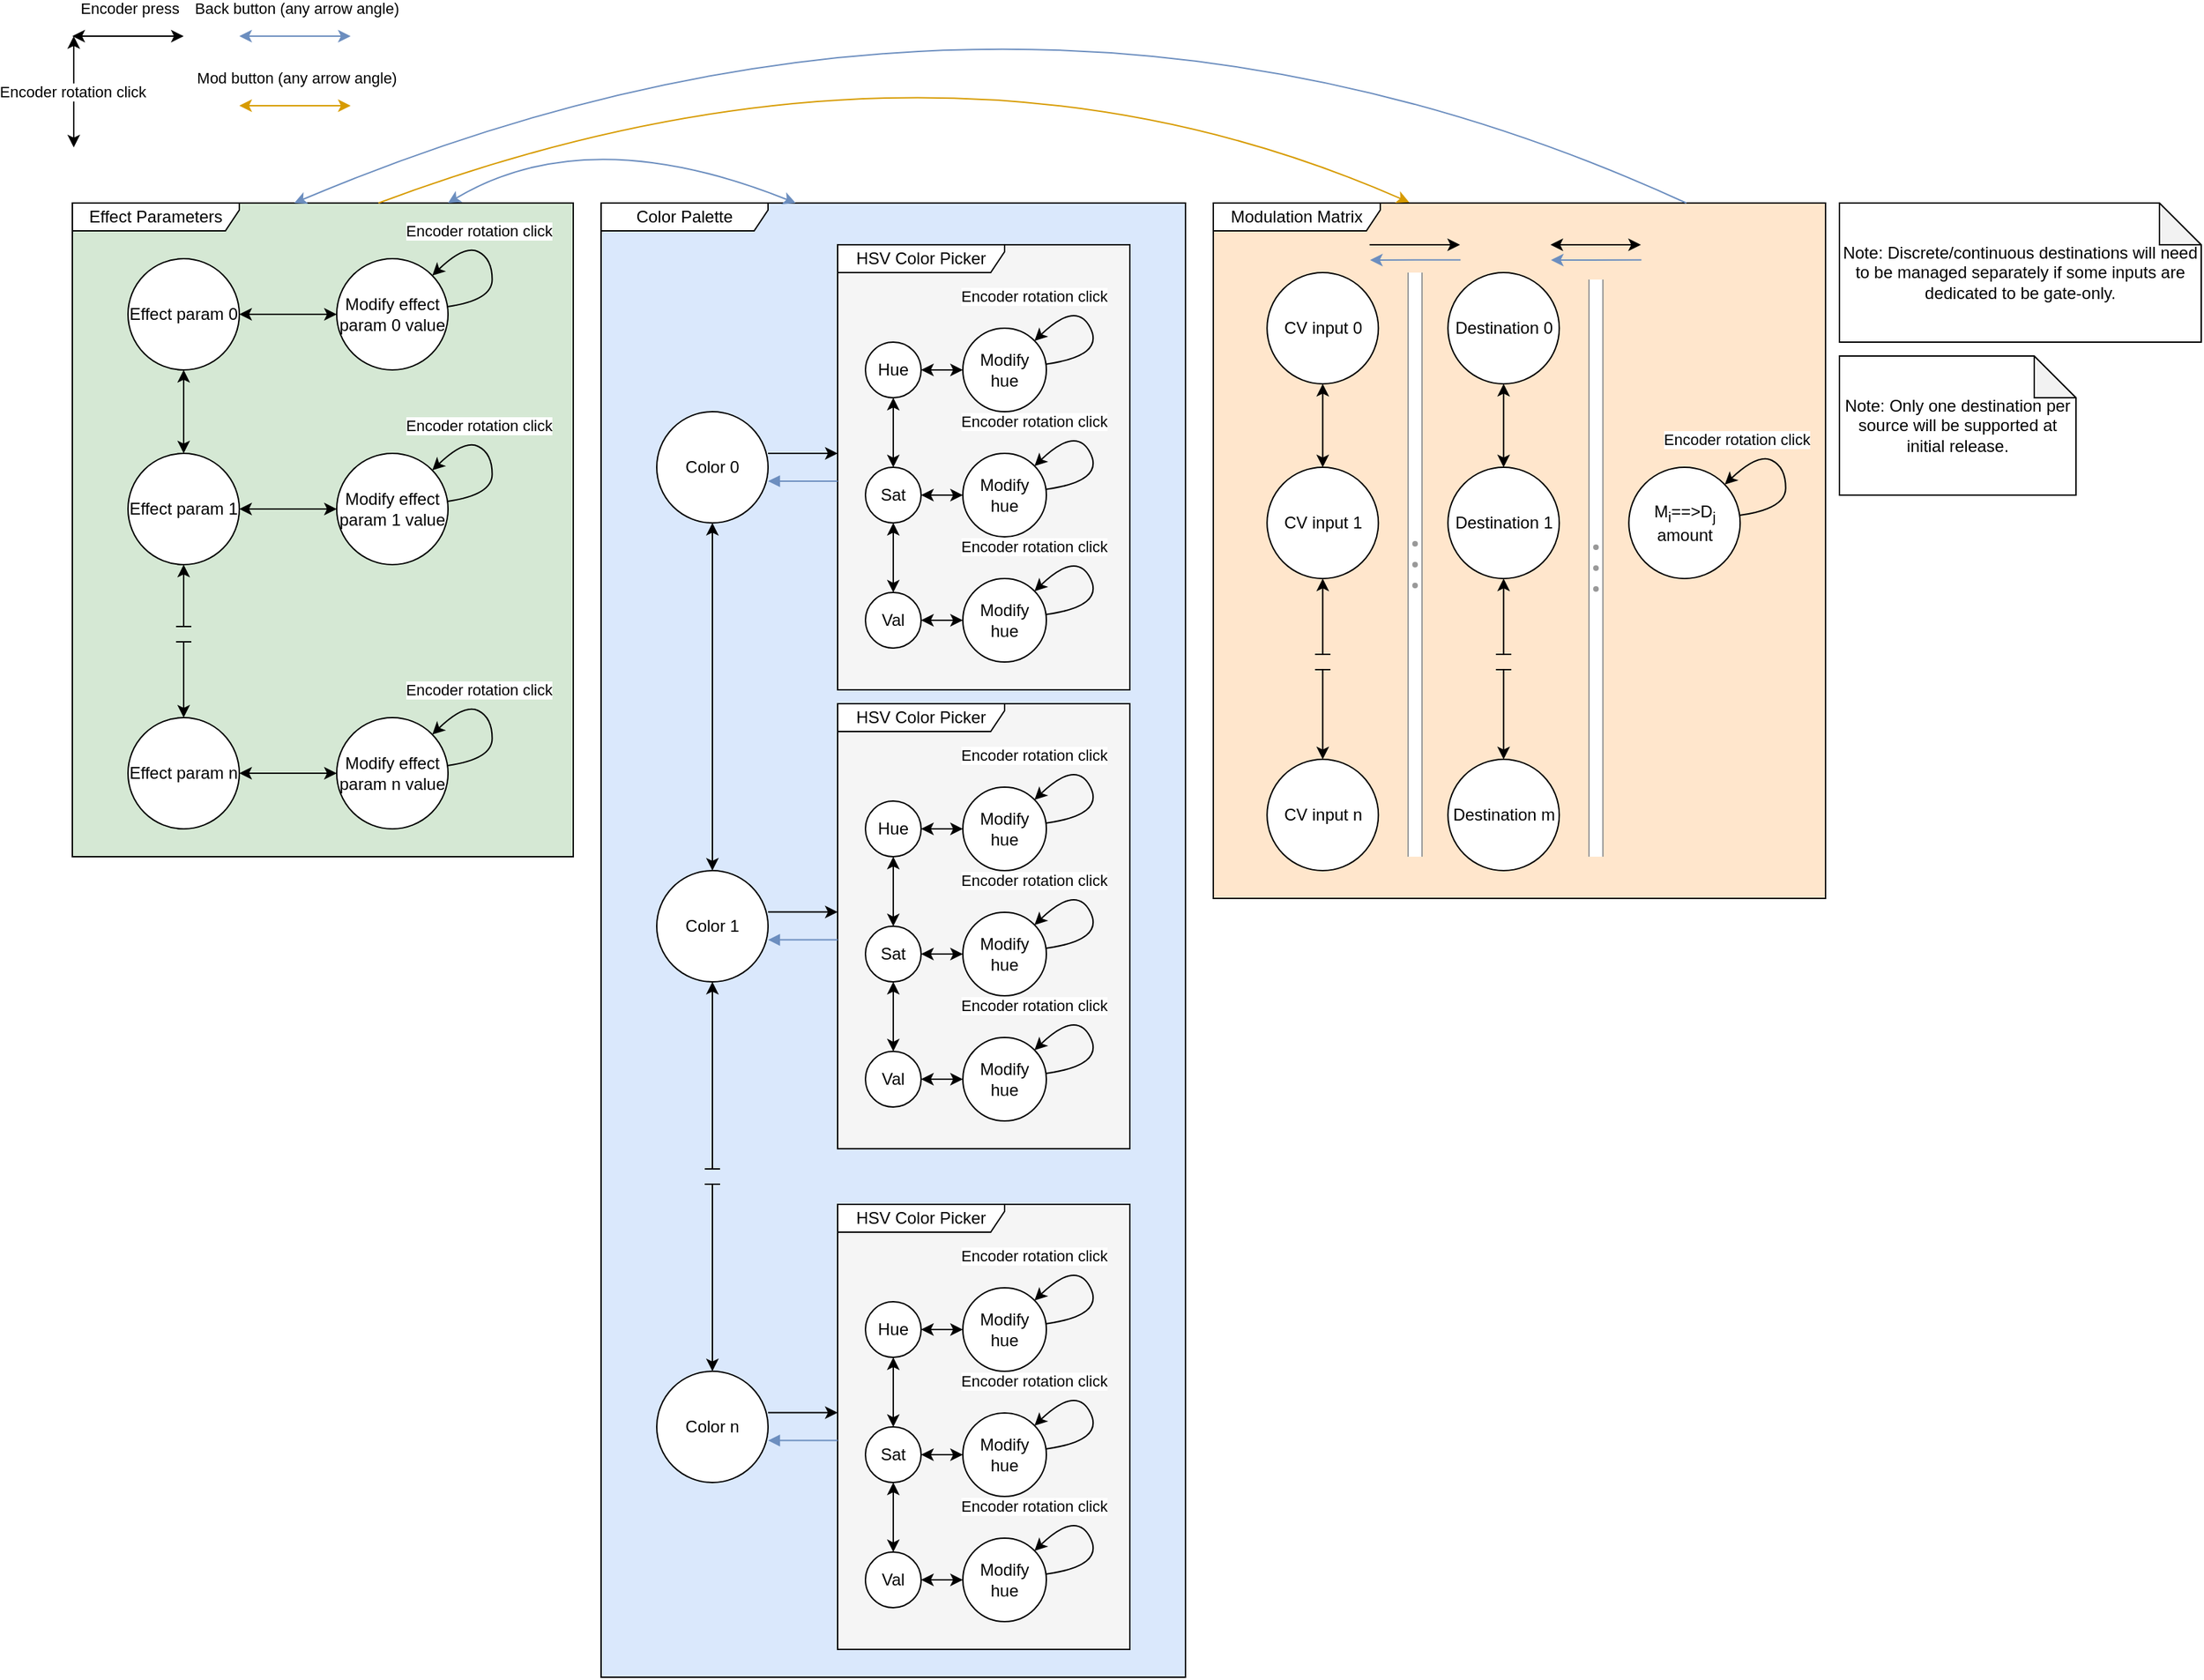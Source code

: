 <mxfile>
    <diagram id="AMTHhipA4SZP9gR7CmpA" name="Page-1">
        <mxGraphModel dx="1530" dy="990" grid="1" gridSize="10" guides="1" tooltips="1" connect="1" arrows="1" fold="1" page="1" pageScale="1" pageWidth="850" pageHeight="1100" math="0" shadow="0">
            <root>
                <mxCell id="0"/>
                <mxCell id="1" parent="0"/>
                <mxCell id="46" value="" style="group" parent="1" vertex="1" connectable="0">
                    <mxGeometry x="80" y="160" width="360" height="470" as="geometry"/>
                </mxCell>
                <mxCell id="38" value="" style="rounded=0;whiteSpace=wrap;html=1;fillColor=#d5e8d4;strokeColor=#82b366;" parent="46" vertex="1">
                    <mxGeometry width="360" height="470" as="geometry"/>
                </mxCell>
                <mxCell id="37" value="Effect Parameters" style="shape=umlFrame;whiteSpace=wrap;html=1;pointerEvents=0;width=120;height=20;" parent="46" vertex="1">
                    <mxGeometry width="360" height="470" as="geometry"/>
                </mxCell>
                <mxCell id="10" value="" style="endArrow=none;html=1;strokeColor=none;" parent="1" edge="1">
                    <mxGeometry width="50" height="50" relative="1" as="geometry">
                        <mxPoint x="120" y="470" as="sourcePoint"/>
                        <mxPoint x="200" y="470" as="targetPoint"/>
                    </mxGeometry>
                </mxCell>
                <mxCell id="8" value="" style="edgeStyle=none;html=1;startArrow=classic;startFill=1;" parent="1" source="4" target="5" edge="1">
                    <mxGeometry relative="1" as="geometry"/>
                </mxCell>
                <mxCell id="25" value="" style="edgeStyle=none;jumpStyle=line;jumpSize=11;html=1;startArrow=classic;startFill=1;" parent="1" source="4" target="17" edge="1">
                    <mxGeometry relative="1" as="geometry"/>
                </mxCell>
                <mxCell id="4" value="Effect param 0" style="ellipse;whiteSpace=wrap;html=1;aspect=fixed;" parent="1" vertex="1">
                    <mxGeometry x="120" y="200" width="80" height="80" as="geometry"/>
                </mxCell>
                <mxCell id="24" value="" style="edgeStyle=none;jumpStyle=line;jumpSize=11;html=1;startArrow=classic;startFill=1;" parent="1" source="5" target="18" edge="1">
                    <mxGeometry relative="1" as="geometry"/>
                </mxCell>
                <mxCell id="5" value="Effect param 1" style="ellipse;whiteSpace=wrap;html=1;aspect=fixed;" parent="1" vertex="1">
                    <mxGeometry x="120" y="340" width="80" height="80" as="geometry"/>
                </mxCell>
                <mxCell id="23" value="" style="edgeStyle=none;jumpStyle=line;jumpSize=11;html=1;startArrow=classic;startFill=1;" parent="1" source="6" target="19" edge="1">
                    <mxGeometry relative="1" as="geometry"/>
                </mxCell>
                <mxCell id="6" value="Effect param n" style="ellipse;whiteSpace=wrap;html=1;aspect=fixed;" parent="1" vertex="1">
                    <mxGeometry x="120" y="530" width="80" height="80" as="geometry"/>
                </mxCell>
                <mxCell id="9" style="edgeStyle=none;html=1;jumpStyle=line;jumpSize=11;startArrow=classic;startFill=1;" parent="1" source="5" target="6" edge="1">
                    <mxGeometry relative="1" as="geometry"/>
                </mxCell>
                <mxCell id="11" value="" style="endArrow=classic;html=1;jumpStyle=line;jumpSize=11;startArrow=classic;startFill=1;" parent="1" edge="1">
                    <mxGeometry width="50" height="50" relative="1" as="geometry">
                        <mxPoint x="81" y="40" as="sourcePoint"/>
                        <mxPoint x="81" y="120" as="targetPoint"/>
                    </mxGeometry>
                </mxCell>
                <mxCell id="12" value="Encoder rotation click" style="edgeLabel;html=1;align=center;verticalAlign=middle;resizable=0;points=[];" parent="11" vertex="1" connectable="0">
                    <mxGeometry x="0.325" y="-1" relative="1" as="geometry">
                        <mxPoint y="-13" as="offset"/>
                    </mxGeometry>
                </mxCell>
                <mxCell id="13" value="" style="endArrow=classic;startArrow=classic;html=1;jumpStyle=line;jumpSize=11;" parent="1" edge="1">
                    <mxGeometry width="50" height="50" relative="1" as="geometry">
                        <mxPoint x="80" y="40" as="sourcePoint"/>
                        <mxPoint x="160" y="40" as="targetPoint"/>
                    </mxGeometry>
                </mxCell>
                <mxCell id="14" value="Encoder press" style="edgeLabel;html=1;align=center;verticalAlign=middle;resizable=0;points=[];" parent="13" vertex="1" connectable="0">
                    <mxGeometry x="-0.343" y="2" relative="1" as="geometry">
                        <mxPoint x="14" y="-18" as="offset"/>
                    </mxGeometry>
                </mxCell>
                <mxCell id="17" value="Modify effect param 0 value" style="ellipse;whiteSpace=wrap;html=1;aspect=fixed;" parent="1" vertex="1">
                    <mxGeometry x="270" y="200" width="80" height="80" as="geometry"/>
                </mxCell>
                <mxCell id="18" value="Modify effect param 1 value" style="ellipse;whiteSpace=wrap;html=1;aspect=fixed;" parent="1" vertex="1">
                    <mxGeometry x="270" y="340" width="80" height="80" as="geometry"/>
                </mxCell>
                <mxCell id="19" value="Modify effect param n value" style="ellipse;whiteSpace=wrap;html=1;aspect=fixed;" parent="1" vertex="1">
                    <mxGeometry x="270" y="530" width="80" height="80" as="geometry"/>
                </mxCell>
                <mxCell id="31" value="" style="curved=1;endArrow=classic;html=1;jumpStyle=line;jumpSize=11;" parent="1" source="17" target="17" edge="1">
                    <mxGeometry width="50" height="50" relative="1" as="geometry">
                        <mxPoint x="351.72" y="240" as="sourcePoint"/>
                        <mxPoint x="340.004" y="211.716" as="targetPoint"/>
                        <Array as="points">
                            <mxPoint x="381.72" y="230"/>
                            <mxPoint x="381.72" y="200"/>
                            <mxPoint x="361.72" y="190"/>
                        </Array>
                    </mxGeometry>
                </mxCell>
                <mxCell id="32" value="Encoder rotation click" style="edgeLabel;html=1;align=center;verticalAlign=middle;resizable=0;points=[];" parent="31" vertex="1" connectable="0">
                    <mxGeometry x="-0.354" y="2" relative="1" as="geometry">
                        <mxPoint x="-8" y="-45" as="offset"/>
                    </mxGeometry>
                </mxCell>
                <mxCell id="33" value="" style="curved=1;endArrow=classic;html=1;jumpStyle=line;jumpSize=11;" parent="1" source="18" target="18" edge="1">
                    <mxGeometry width="50" height="50" relative="1" as="geometry">
                        <mxPoint x="351.72" y="380" as="sourcePoint"/>
                        <mxPoint x="340.004" y="351.716" as="targetPoint"/>
                        <Array as="points">
                            <mxPoint x="381.72" y="370"/>
                            <mxPoint x="381.72" y="340"/>
                            <mxPoint x="361.72" y="330"/>
                        </Array>
                    </mxGeometry>
                </mxCell>
                <mxCell id="34" value="Encoder rotation click" style="edgeLabel;html=1;align=center;verticalAlign=middle;resizable=0;points=[];" parent="33" vertex="1" connectable="0">
                    <mxGeometry x="-0.354" y="2" relative="1" as="geometry">
                        <mxPoint x="-8" y="-45" as="offset"/>
                    </mxGeometry>
                </mxCell>
                <mxCell id="35" value="" style="curved=1;endArrow=classic;html=1;jumpStyle=line;jumpSize=11;" parent="1" source="19" target="19" edge="1">
                    <mxGeometry width="50" height="50" relative="1" as="geometry">
                        <mxPoint x="351.72" y="570" as="sourcePoint"/>
                        <mxPoint x="340.004" y="541.716" as="targetPoint"/>
                        <Array as="points">
                            <mxPoint x="381.72" y="560"/>
                            <mxPoint x="381.72" y="530"/>
                            <mxPoint x="361.72" y="520"/>
                        </Array>
                    </mxGeometry>
                </mxCell>
                <mxCell id="36" value="Encoder rotation click" style="edgeLabel;html=1;align=center;verticalAlign=middle;resizable=0;points=[];" parent="35" vertex="1" connectable="0">
                    <mxGeometry x="-0.354" y="2" relative="1" as="geometry">
                        <mxPoint x="-8" y="-45" as="offset"/>
                    </mxGeometry>
                </mxCell>
                <mxCell id="50" value="" style="group" parent="1" vertex="1" connectable="0">
                    <mxGeometry x="460" y="160" width="500" height="1060" as="geometry"/>
                </mxCell>
                <mxCell id="51" value="" style="rounded=0;whiteSpace=wrap;html=1;fillColor=#dae8fc;strokeColor=#6c8ebf;" parent="50" vertex="1">
                    <mxGeometry width="420" height="1060" as="geometry"/>
                </mxCell>
                <mxCell id="52" value="Color Palette" style="shape=umlFrame;whiteSpace=wrap;html=1;pointerEvents=0;width=120;height=20;" parent="50" vertex="1">
                    <mxGeometry width="420" height="1060" as="geometry"/>
                </mxCell>
                <mxCell id="60" value="Color n" style="ellipse;whiteSpace=wrap;html=1;aspect=fixed;" parent="50" vertex="1">
                    <mxGeometry x="40" y="840" width="80" height="80" as="geometry"/>
                </mxCell>
                <mxCell id="53" value="" style="endArrow=none;html=1;strokeColor=none;" parent="50" edge="1">
                    <mxGeometry width="50" height="50" relative="1" as="geometry">
                        <mxPoint x="40" y="700" as="sourcePoint"/>
                        <mxPoint x="120" y="700" as="targetPoint"/>
                    </mxGeometry>
                </mxCell>
                <mxCell id="61" style="edgeStyle=none;html=1;jumpStyle=line;jumpSize=11;startArrow=classic;startFill=1;" parent="50" source="58" target="60" edge="1">
                    <mxGeometry relative="1" as="geometry"/>
                </mxCell>
                <mxCell id="58" value="Color 1" style="ellipse;whiteSpace=wrap;html=1;aspect=fixed;" parent="50" vertex="1">
                    <mxGeometry x="40" y="480" width="80" height="80" as="geometry"/>
                </mxCell>
                <mxCell id="54" value="" style="edgeStyle=none;html=1;startArrow=classic;startFill=1;" parent="50" source="56" target="58" edge="1">
                    <mxGeometry relative="1" as="geometry"/>
                </mxCell>
                <mxCell id="56" value="Color 0" style="ellipse;whiteSpace=wrap;html=1;aspect=fixed;" parent="50" vertex="1">
                    <mxGeometry x="40" y="150" width="80" height="80" as="geometry"/>
                </mxCell>
                <mxCell id="117" value="" style="group" parent="50" vertex="1" connectable="0">
                    <mxGeometry x="170" y="70" width="210" height="300" as="geometry"/>
                </mxCell>
                <mxCell id="104" value="" style="rounded=0;whiteSpace=wrap;html=1;fillColor=#f5f5f5;strokeColor=#666666;fontColor=#333333;container=0;" parent="117" vertex="1">
                    <mxGeometry y="-40" width="210" height="320" as="geometry"/>
                </mxCell>
                <mxCell id="105" value="HSV Color Picker" style="shape=umlFrame;whiteSpace=wrap;html=1;pointerEvents=0;width=120;height=20;container=0;" parent="117" vertex="1">
                    <mxGeometry y="-40" width="210" height="320" as="geometry"/>
                </mxCell>
                <mxCell id="115" value="" style="edgeStyle=none;html=1;startArrow=classic;startFill=1;" parent="117" edge="1">
                    <mxGeometry relative="1" as="geometry">
                        <mxPoint x="46.667" y="96.0" as="targetPoint"/>
                    </mxGeometry>
                </mxCell>
                <mxCell id="121" value="Modify hue" style="ellipse;whiteSpace=wrap;html=1;aspect=fixed;" parent="117" vertex="1">
                    <mxGeometry x="90" y="20" width="60" height="60" as="geometry"/>
                </mxCell>
                <mxCell id="122" value="" style="curved=1;endArrow=classic;html=1;jumpStyle=line;jumpSize=11;" parent="117" source="121" target="121" edge="1">
                    <mxGeometry width="50" height="50" relative="1" as="geometry">
                        <mxPoint x="161.72" y="50" as="sourcePoint"/>
                        <mxPoint x="150.004" y="21.716" as="targetPoint"/>
                        <Array as="points">
                            <mxPoint x="191.72" y="40"/>
                            <mxPoint x="171.72"/>
                        </Array>
                    </mxGeometry>
                </mxCell>
                <mxCell id="123" value="Encoder rotation click" style="edgeLabel;html=1;align=center;verticalAlign=middle;resizable=0;points=[];" parent="122" vertex="1" connectable="0">
                    <mxGeometry x="-0.354" y="2" relative="1" as="geometry">
                        <mxPoint x="-50" y="-41" as="offset"/>
                    </mxGeometry>
                </mxCell>
                <mxCell id="125" value="Modify hue" style="ellipse;whiteSpace=wrap;html=1;aspect=fixed;" parent="117" vertex="1">
                    <mxGeometry x="90" y="110" width="60" height="60" as="geometry"/>
                </mxCell>
                <mxCell id="126" value="" style="curved=1;endArrow=classic;html=1;jumpStyle=line;jumpSize=11;" parent="117" source="125" target="125" edge="1">
                    <mxGeometry width="50" height="50" relative="1" as="geometry">
                        <mxPoint x="161.72" y="140" as="sourcePoint"/>
                        <mxPoint x="150.004" y="111.716" as="targetPoint"/>
                        <Array as="points">
                            <mxPoint x="191.72" y="130"/>
                            <mxPoint x="171.72" y="90"/>
                        </Array>
                    </mxGeometry>
                </mxCell>
                <mxCell id="127" value="Encoder rotation click" style="edgeLabel;html=1;align=center;verticalAlign=middle;resizable=0;points=[];" parent="126" vertex="1" connectable="0">
                    <mxGeometry x="-0.354" y="2" relative="1" as="geometry">
                        <mxPoint x="-50" y="-41" as="offset"/>
                    </mxGeometry>
                </mxCell>
                <mxCell id="128" value="Modify hue" style="ellipse;whiteSpace=wrap;html=1;aspect=fixed;" parent="117" vertex="1">
                    <mxGeometry x="90" y="200" width="60" height="60" as="geometry"/>
                </mxCell>
                <mxCell id="129" value="" style="curved=1;endArrow=classic;html=1;jumpStyle=line;jumpSize=11;" parent="117" source="128" target="128" edge="1">
                    <mxGeometry width="50" height="50" relative="1" as="geometry">
                        <mxPoint x="161.72" y="230" as="sourcePoint"/>
                        <mxPoint x="150.004" y="201.716" as="targetPoint"/>
                        <Array as="points">
                            <mxPoint x="191.72" y="220"/>
                            <mxPoint x="171.72" y="180"/>
                        </Array>
                    </mxGeometry>
                </mxCell>
                <mxCell id="130" value="Encoder rotation click" style="edgeLabel;html=1;align=center;verticalAlign=middle;resizable=0;points=[];" parent="129" vertex="1" connectable="0">
                    <mxGeometry x="-0.354" y="2" relative="1" as="geometry">
                        <mxPoint x="-50" y="-41" as="offset"/>
                    </mxGeometry>
                </mxCell>
                <mxCell id="72" value="Val" style="ellipse;whiteSpace=wrap;html=1;aspect=fixed;" parent="117" vertex="1">
                    <mxGeometry x="20" y="210.003" width="40" height="40" as="geometry"/>
                </mxCell>
                <mxCell id="132" style="edgeStyle=none;html=1;startArrow=classic;startFill=1;" parent="117" source="72" target="128" edge="1">
                    <mxGeometry relative="1" as="geometry"/>
                </mxCell>
                <mxCell id="71" value="Sat" style="ellipse;whiteSpace=wrap;html=1;aspect=fixed;" parent="117" vertex="1">
                    <mxGeometry x="20" y="120.003" width="40" height="40" as="geometry"/>
                </mxCell>
                <mxCell id="99" style="edgeStyle=none;shape=connector;rounded=1;html=1;strokeColor=default;align=center;verticalAlign=middle;fontFamily=Helvetica;fontSize=11;fontColor=default;labelBackgroundColor=default;startArrow=classic;startFill=1;endArrow=classic;" parent="117" source="71" target="72" edge="1">
                    <mxGeometry relative="1" as="geometry"/>
                </mxCell>
                <mxCell id="131" style="edgeStyle=none;html=1;startArrow=classic;startFill=1;" parent="117" source="71" target="125" edge="1">
                    <mxGeometry relative="1" as="geometry"/>
                </mxCell>
                <mxCell id="98" style="edgeStyle=none;shape=connector;rounded=1;html=1;strokeColor=default;align=center;verticalAlign=middle;fontFamily=Helvetica;fontSize=11;fontColor=default;labelBackgroundColor=default;startArrow=classic;startFill=1;endArrow=classic;" parent="50" source="71" target="62" edge="1">
                    <mxGeometry relative="1" as="geometry"/>
                </mxCell>
                <mxCell id="124" value="" style="edgeStyle=none;html=1;startArrow=classic;startFill=1;" parent="50" source="62" target="121" edge="1">
                    <mxGeometry relative="1" as="geometry"/>
                </mxCell>
                <mxCell id="62" value="Hue" style="ellipse;whiteSpace=wrap;html=1;aspect=fixed;" parent="50" vertex="1">
                    <mxGeometry x="190" y="100.002" width="40" height="40" as="geometry"/>
                </mxCell>
                <mxCell id="120" style="edgeStyle=none;html=1;entryX=0;entryY=0.5;entryDx=0;entryDy=0;startArrow=block;startFill=1;fillColor=#dae8fc;strokeColor=#6c8ebf;endArrow=none;endFill=0;" parent="50" edge="1">
                    <mxGeometry relative="1" as="geometry">
                        <mxPoint x="120" y="200" as="sourcePoint"/>
                        <mxPoint x="170" y="200" as="targetPoint"/>
                    </mxGeometry>
                </mxCell>
                <mxCell id="134" value="" style="group" parent="50" vertex="1" connectable="0">
                    <mxGeometry x="170" y="400" width="210" height="300" as="geometry"/>
                </mxCell>
                <mxCell id="135" value="" style="rounded=0;whiteSpace=wrap;html=1;fillColor=#f5f5f5;strokeColor=#666666;fontColor=#333333;container=0;" parent="134" vertex="1">
                    <mxGeometry y="-40" width="210" height="320" as="geometry"/>
                </mxCell>
                <mxCell id="136" value="HSV Color Picker" style="shape=umlFrame;whiteSpace=wrap;html=1;pointerEvents=0;width=120;height=20;container=0;" parent="134" vertex="1">
                    <mxGeometry y="-40" width="210" height="320" as="geometry"/>
                </mxCell>
                <mxCell id="137" value="" style="edgeStyle=none;html=1;startArrow=classic;startFill=1;" parent="134" edge="1">
                    <mxGeometry relative="1" as="geometry">
                        <mxPoint x="46.667" y="96.0" as="targetPoint"/>
                    </mxGeometry>
                </mxCell>
                <mxCell id="138" value="Modify hue" style="ellipse;whiteSpace=wrap;html=1;aspect=fixed;" parent="134" vertex="1">
                    <mxGeometry x="90" y="20" width="60" height="60" as="geometry"/>
                </mxCell>
                <mxCell id="139" value="" style="curved=1;endArrow=classic;html=1;jumpStyle=line;jumpSize=11;" parent="134" source="138" target="138" edge="1">
                    <mxGeometry width="50" height="50" relative="1" as="geometry">
                        <mxPoint x="161.72" y="50" as="sourcePoint"/>
                        <mxPoint x="150.004" y="21.716" as="targetPoint"/>
                        <Array as="points">
                            <mxPoint x="191.72" y="40"/>
                            <mxPoint x="171.72"/>
                        </Array>
                    </mxGeometry>
                </mxCell>
                <mxCell id="140" value="Encoder rotation click" style="edgeLabel;html=1;align=center;verticalAlign=middle;resizable=0;points=[];" parent="139" vertex="1" connectable="0">
                    <mxGeometry x="-0.354" y="2" relative="1" as="geometry">
                        <mxPoint x="-50" y="-41" as="offset"/>
                    </mxGeometry>
                </mxCell>
                <mxCell id="141" value="Modify hue" style="ellipse;whiteSpace=wrap;html=1;aspect=fixed;" parent="134" vertex="1">
                    <mxGeometry x="90" y="110" width="60" height="60" as="geometry"/>
                </mxCell>
                <mxCell id="142" value="" style="curved=1;endArrow=classic;html=1;jumpStyle=line;jumpSize=11;" parent="134" source="141" target="141" edge="1">
                    <mxGeometry width="50" height="50" relative="1" as="geometry">
                        <mxPoint x="161.72" y="140" as="sourcePoint"/>
                        <mxPoint x="150.004" y="111.716" as="targetPoint"/>
                        <Array as="points">
                            <mxPoint x="191.72" y="130"/>
                            <mxPoint x="171.72" y="90"/>
                        </Array>
                    </mxGeometry>
                </mxCell>
                <mxCell id="143" value="Encoder rotation click" style="edgeLabel;html=1;align=center;verticalAlign=middle;resizable=0;points=[];" parent="142" vertex="1" connectable="0">
                    <mxGeometry x="-0.354" y="2" relative="1" as="geometry">
                        <mxPoint x="-50" y="-41" as="offset"/>
                    </mxGeometry>
                </mxCell>
                <mxCell id="144" value="Modify hue" style="ellipse;whiteSpace=wrap;html=1;aspect=fixed;" parent="134" vertex="1">
                    <mxGeometry x="90" y="200" width="60" height="60" as="geometry"/>
                </mxCell>
                <mxCell id="145" value="" style="curved=1;endArrow=classic;html=1;jumpStyle=line;jumpSize=11;" parent="134" source="144" target="144" edge="1">
                    <mxGeometry width="50" height="50" relative="1" as="geometry">
                        <mxPoint x="161.72" y="230" as="sourcePoint"/>
                        <mxPoint x="150.004" y="201.716" as="targetPoint"/>
                        <Array as="points">
                            <mxPoint x="191.72" y="220"/>
                            <mxPoint x="171.72" y="180"/>
                        </Array>
                    </mxGeometry>
                </mxCell>
                <mxCell id="146" value="Encoder rotation click" style="edgeLabel;html=1;align=center;verticalAlign=middle;resizable=0;points=[];" parent="145" vertex="1" connectable="0">
                    <mxGeometry x="-0.354" y="2" relative="1" as="geometry">
                        <mxPoint x="-50" y="-41" as="offset"/>
                    </mxGeometry>
                </mxCell>
                <mxCell id="147" value="Val" style="ellipse;whiteSpace=wrap;html=1;aspect=fixed;" parent="134" vertex="1">
                    <mxGeometry x="20" y="210.003" width="40" height="40" as="geometry"/>
                </mxCell>
                <mxCell id="148" style="edgeStyle=none;html=1;startArrow=classic;startFill=1;" parent="134" source="147" target="144" edge="1">
                    <mxGeometry relative="1" as="geometry"/>
                </mxCell>
                <mxCell id="149" value="Sat" style="ellipse;whiteSpace=wrap;html=1;aspect=fixed;" parent="134" vertex="1">
                    <mxGeometry x="20" y="120.003" width="40" height="40" as="geometry"/>
                </mxCell>
                <mxCell id="150" style="edgeStyle=none;shape=connector;rounded=1;html=1;strokeColor=default;align=center;verticalAlign=middle;fontFamily=Helvetica;fontSize=11;fontColor=default;labelBackgroundColor=default;startArrow=classic;startFill=1;endArrow=classic;" parent="134" source="149" target="147" edge="1">
                    <mxGeometry relative="1" as="geometry"/>
                </mxCell>
                <mxCell id="151" style="edgeStyle=none;html=1;startArrow=classic;startFill=1;" parent="134" source="149" target="141" edge="1">
                    <mxGeometry relative="1" as="geometry"/>
                </mxCell>
                <mxCell id="152" style="edgeStyle=none;shape=connector;rounded=1;html=1;strokeColor=default;align=center;verticalAlign=middle;fontFamily=Helvetica;fontSize=11;fontColor=default;labelBackgroundColor=default;startArrow=classic;startFill=1;endArrow=classic;" parent="50" source="149" target="154" edge="1">
                    <mxGeometry relative="1" as="geometry"/>
                </mxCell>
                <mxCell id="153" value="" style="edgeStyle=none;html=1;startArrow=classic;startFill=1;" parent="50" source="154" target="138" edge="1">
                    <mxGeometry relative="1" as="geometry"/>
                </mxCell>
                <mxCell id="154" value="Hue" style="ellipse;whiteSpace=wrap;html=1;aspect=fixed;" parent="50" vertex="1">
                    <mxGeometry x="190" y="430.002" width="40" height="40" as="geometry"/>
                </mxCell>
                <mxCell id="156" value="" style="group" parent="50" vertex="1" connectable="0">
                    <mxGeometry x="170" y="760" width="210" height="300" as="geometry"/>
                </mxCell>
                <mxCell id="157" value="" style="rounded=0;whiteSpace=wrap;html=1;fillColor=#f5f5f5;strokeColor=#666666;fontColor=#333333;container=0;" parent="156" vertex="1">
                    <mxGeometry y="-40" width="210" height="320" as="geometry"/>
                </mxCell>
                <mxCell id="158" value="HSV Color Picker" style="shape=umlFrame;whiteSpace=wrap;html=1;pointerEvents=0;width=120;height=20;container=0;" parent="156" vertex="1">
                    <mxGeometry y="-40" width="210" height="320" as="geometry"/>
                </mxCell>
                <mxCell id="159" value="" style="edgeStyle=none;html=1;startArrow=classic;startFill=1;" parent="156" edge="1">
                    <mxGeometry relative="1" as="geometry">
                        <mxPoint x="46.667" y="96.0" as="targetPoint"/>
                    </mxGeometry>
                </mxCell>
                <mxCell id="160" value="Modify hue" style="ellipse;whiteSpace=wrap;html=1;aspect=fixed;" parent="156" vertex="1">
                    <mxGeometry x="90" y="20" width="60" height="60" as="geometry"/>
                </mxCell>
                <mxCell id="161" value="" style="curved=1;endArrow=classic;html=1;jumpStyle=line;jumpSize=11;" parent="156" source="160" target="160" edge="1">
                    <mxGeometry width="50" height="50" relative="1" as="geometry">
                        <mxPoint x="161.72" y="50" as="sourcePoint"/>
                        <mxPoint x="150.004" y="21.716" as="targetPoint"/>
                        <Array as="points">
                            <mxPoint x="191.72" y="40"/>
                            <mxPoint x="171.72"/>
                        </Array>
                    </mxGeometry>
                </mxCell>
                <mxCell id="162" value="Encoder rotation click" style="edgeLabel;html=1;align=center;verticalAlign=middle;resizable=0;points=[];" parent="161" vertex="1" connectable="0">
                    <mxGeometry x="-0.354" y="2" relative="1" as="geometry">
                        <mxPoint x="-50" y="-41" as="offset"/>
                    </mxGeometry>
                </mxCell>
                <mxCell id="163" value="Modify hue" style="ellipse;whiteSpace=wrap;html=1;aspect=fixed;" parent="156" vertex="1">
                    <mxGeometry x="90" y="110" width="60" height="60" as="geometry"/>
                </mxCell>
                <mxCell id="164" value="" style="curved=1;endArrow=classic;html=1;jumpStyle=line;jumpSize=11;" parent="156" source="163" target="163" edge="1">
                    <mxGeometry width="50" height="50" relative="1" as="geometry">
                        <mxPoint x="161.72" y="140" as="sourcePoint"/>
                        <mxPoint x="150.004" y="111.716" as="targetPoint"/>
                        <Array as="points">
                            <mxPoint x="191.72" y="130"/>
                            <mxPoint x="171.72" y="90"/>
                        </Array>
                    </mxGeometry>
                </mxCell>
                <mxCell id="165" value="Encoder rotation click" style="edgeLabel;html=1;align=center;verticalAlign=middle;resizable=0;points=[];" parent="164" vertex="1" connectable="0">
                    <mxGeometry x="-0.354" y="2" relative="1" as="geometry">
                        <mxPoint x="-50" y="-41" as="offset"/>
                    </mxGeometry>
                </mxCell>
                <mxCell id="166" value="Modify hue" style="ellipse;whiteSpace=wrap;html=1;aspect=fixed;" parent="156" vertex="1">
                    <mxGeometry x="90" y="200" width="60" height="60" as="geometry"/>
                </mxCell>
                <mxCell id="167" value="" style="curved=1;endArrow=classic;html=1;jumpStyle=line;jumpSize=11;" parent="156" source="166" target="166" edge="1">
                    <mxGeometry width="50" height="50" relative="1" as="geometry">
                        <mxPoint x="161.72" y="230" as="sourcePoint"/>
                        <mxPoint x="150.004" y="201.716" as="targetPoint"/>
                        <Array as="points">
                            <mxPoint x="191.72" y="220"/>
                            <mxPoint x="171.72" y="180"/>
                        </Array>
                    </mxGeometry>
                </mxCell>
                <mxCell id="168" value="Encoder rotation click" style="edgeLabel;html=1;align=center;verticalAlign=middle;resizable=0;points=[];" parent="167" vertex="1" connectable="0">
                    <mxGeometry x="-0.354" y="2" relative="1" as="geometry">
                        <mxPoint x="-50" y="-41" as="offset"/>
                    </mxGeometry>
                </mxCell>
                <mxCell id="169" value="Val" style="ellipse;whiteSpace=wrap;html=1;aspect=fixed;" parent="156" vertex="1">
                    <mxGeometry x="20" y="210.003" width="40" height="40" as="geometry"/>
                </mxCell>
                <mxCell id="170" style="edgeStyle=none;html=1;startArrow=classic;startFill=1;" parent="156" source="169" target="166" edge="1">
                    <mxGeometry relative="1" as="geometry"/>
                </mxCell>
                <mxCell id="171" value="Sat" style="ellipse;whiteSpace=wrap;html=1;aspect=fixed;" parent="156" vertex="1">
                    <mxGeometry x="20" y="120.003" width="40" height="40" as="geometry"/>
                </mxCell>
                <mxCell id="172" style="edgeStyle=none;shape=connector;rounded=1;html=1;strokeColor=default;align=center;verticalAlign=middle;fontFamily=Helvetica;fontSize=11;fontColor=default;labelBackgroundColor=default;startArrow=classic;startFill=1;endArrow=classic;" parent="156" source="171" target="169" edge="1">
                    <mxGeometry relative="1" as="geometry"/>
                </mxCell>
                <mxCell id="173" style="edgeStyle=none;html=1;startArrow=classic;startFill=1;" parent="156" source="171" target="163" edge="1">
                    <mxGeometry relative="1" as="geometry"/>
                </mxCell>
                <mxCell id="174" style="edgeStyle=none;shape=connector;rounded=1;html=1;strokeColor=default;align=center;verticalAlign=middle;fontFamily=Helvetica;fontSize=11;fontColor=default;labelBackgroundColor=default;startArrow=classic;startFill=1;endArrow=classic;" parent="50" source="171" target="176" edge="1">
                    <mxGeometry relative="1" as="geometry"/>
                </mxCell>
                <mxCell id="175" value="" style="edgeStyle=none;html=1;startArrow=classic;startFill=1;" parent="50" source="176" target="160" edge="1">
                    <mxGeometry relative="1" as="geometry"/>
                </mxCell>
                <mxCell id="176" value="Hue" style="ellipse;whiteSpace=wrap;html=1;aspect=fixed;" parent="50" vertex="1">
                    <mxGeometry x="190" y="790.002" width="40" height="40" as="geometry"/>
                </mxCell>
                <mxCell id="178" style="edgeStyle=none;html=1;entryX=0;entryY=0.5;entryDx=0;entryDy=0;startArrow=none;startFill=0;fillColor=#dae8fc;strokeColor=#000000;endArrow=classic;endFill=1;" parent="50" edge="1">
                    <mxGeometry relative="1" as="geometry">
                        <mxPoint x="120" y="180" as="sourcePoint"/>
                        <mxPoint x="170" y="180" as="targetPoint"/>
                    </mxGeometry>
                </mxCell>
                <mxCell id="179" style="edgeStyle=none;html=1;entryX=0;entryY=0.5;entryDx=0;entryDy=0;startArrow=block;startFill=1;fillColor=#dae8fc;strokeColor=#6c8ebf;endArrow=none;endFill=0;" parent="50" edge="1">
                    <mxGeometry relative="1" as="geometry">
                        <mxPoint x="120" y="529.79" as="sourcePoint"/>
                        <mxPoint x="170" y="529.79" as="targetPoint"/>
                    </mxGeometry>
                </mxCell>
                <mxCell id="180" style="edgeStyle=none;html=1;entryX=0;entryY=0.5;entryDx=0;entryDy=0;startArrow=none;startFill=0;fillColor=#dae8fc;strokeColor=#000000;endArrow=classic;endFill=1;" parent="50" edge="1">
                    <mxGeometry relative="1" as="geometry">
                        <mxPoint x="120" y="509.79" as="sourcePoint"/>
                        <mxPoint x="170" y="509.79" as="targetPoint"/>
                    </mxGeometry>
                </mxCell>
                <mxCell id="181" style="edgeStyle=none;html=1;entryX=0;entryY=0.5;entryDx=0;entryDy=0;startArrow=block;startFill=1;fillColor=#dae8fc;strokeColor=#6c8ebf;endArrow=none;endFill=0;" parent="50" edge="1">
                    <mxGeometry relative="1" as="geometry">
                        <mxPoint x="120" y="889.79" as="sourcePoint"/>
                        <mxPoint x="170" y="889.79" as="targetPoint"/>
                    </mxGeometry>
                </mxCell>
                <mxCell id="182" style="edgeStyle=none;html=1;entryX=0;entryY=0.5;entryDx=0;entryDy=0;startArrow=none;startFill=0;fillColor=#dae8fc;strokeColor=#000000;endArrow=classic;endFill=1;" parent="50" edge="1">
                    <mxGeometry relative="1" as="geometry">
                        <mxPoint x="120" y="869.79" as="sourcePoint"/>
                        <mxPoint x="170" y="869.79" as="targetPoint"/>
                    </mxGeometry>
                </mxCell>
                <mxCell id="100" value="" style="endArrow=classic;startArrow=classic;html=1;jumpStyle=line;jumpSize=11;fillColor=#dae8fc;strokeColor=#6c8ebf;" parent="1" edge="1">
                    <mxGeometry width="50" height="50" relative="1" as="geometry">
                        <mxPoint x="200" y="40" as="sourcePoint"/>
                        <mxPoint x="280" y="40" as="targetPoint"/>
                    </mxGeometry>
                </mxCell>
                <mxCell id="101" value="Back button (any arrow angle)" style="edgeLabel;html=1;align=center;verticalAlign=middle;resizable=0;points=[];" parent="100" vertex="1" connectable="0">
                    <mxGeometry x="-0.343" y="2" relative="1" as="geometry">
                        <mxPoint x="14" y="-18" as="offset"/>
                    </mxGeometry>
                </mxCell>
                <mxCell id="264" value="" style="group" parent="1" vertex="1" connectable="0">
                    <mxGeometry x="900" y="160" width="450" height="1060" as="geometry"/>
                </mxCell>
                <mxCell id="263" value="" style="rounded=0;whiteSpace=wrap;html=1;fillColor=#ffe6cc;strokeColor=#d79b00;" parent="264" vertex="1">
                    <mxGeometry width="440" height="500" as="geometry"/>
                </mxCell>
                <mxCell id="262" value="Modulation Matrix" style="shape=umlFrame;whiteSpace=wrap;html=1;pointerEvents=0;width=120;height=20;" parent="264" vertex="1">
                    <mxGeometry width="440" height="500" as="geometry"/>
                </mxCell>
                <mxCell id="301" value="" style="edgeStyle=none;html=1;startArrow=classic;startFill=1;" parent="264" source="267" target="299" edge="1">
                    <mxGeometry relative="1" as="geometry"/>
                </mxCell>
                <mxCell id="267" value="CV input 0" style="ellipse;whiteSpace=wrap;html=1;aspect=fixed;" parent="264" vertex="1">
                    <mxGeometry x="38.64" y="50" width="80" height="80" as="geometry"/>
                </mxCell>
                <mxCell id="271" value="Destination 0" style="ellipse;whiteSpace=wrap;html=1;aspect=fixed;" parent="264" vertex="1">
                    <mxGeometry x="168.64" y="50" width="80" height="80" as="geometry"/>
                </mxCell>
                <mxCell id="277" value="&lt;span style=&quot;color: rgb(0, 0, 0);&quot;&gt;M&lt;sub&gt;i&lt;/sub&gt;==&amp;gt;D&lt;sub&gt;j&lt;/sub&gt; amount&lt;/span&gt;" style="ellipse;whiteSpace=wrap;html=1;aspect=fixed;" parent="264" vertex="1">
                    <mxGeometry x="298.64" y="190" width="80" height="80" as="geometry"/>
                </mxCell>
                <mxCell id="280" value="" style="curved=1;endArrow=classic;html=1;jumpStyle=line;jumpSize=11;" parent="264" source="277" target="277" edge="1">
                    <mxGeometry width="50" height="50" relative="1" as="geometry">
                        <mxPoint x="379.64" y="224" as="sourcePoint"/>
                        <mxPoint x="368.64" y="202" as="targetPoint"/>
                        <Array as="points">
                            <mxPoint x="411.36" y="220"/>
                            <mxPoint x="411.36" y="190"/>
                            <mxPoint x="391.36" y="180"/>
                        </Array>
                    </mxGeometry>
                </mxCell>
                <mxCell id="281" value="Encoder rotation click" style="edgeLabel;html=1;align=center;verticalAlign=middle;resizable=0;points=[];" parent="280" vertex="1" connectable="0">
                    <mxGeometry x="-0.354" y="2" relative="1" as="geometry">
                        <mxPoint x="-34" y="-45" as="offset"/>
                    </mxGeometry>
                </mxCell>
                <mxCell id="305" value="" style="edgeStyle=none;html=1;startArrow=classic;startFill=1;" parent="264" source="284" target="271" edge="1">
                    <mxGeometry relative="1" as="geometry"/>
                </mxCell>
                <mxCell id="307" value="" style="endArrow=none;html=1;strokeColor=none;" parent="264" edge="1">
                    <mxGeometry width="50" height="50" relative="1" as="geometry">
                        <mxPoint x="168.64" y="330" as="sourcePoint"/>
                        <mxPoint x="248.64" y="330" as="targetPoint"/>
                    </mxGeometry>
                </mxCell>
                <mxCell id="284" value="Destination 1" style="ellipse;whiteSpace=wrap;html=1;aspect=fixed;" parent="264" vertex="1">
                    <mxGeometry x="168.64" y="190" width="80" height="80" as="geometry"/>
                </mxCell>
                <mxCell id="306" style="edgeStyle=none;html=1;startArrow=classic;startFill=1;jumpStyle=line;jumpSize=11;" parent="264" source="286" target="284" edge="1">
                    <mxGeometry relative="1" as="geometry"/>
                </mxCell>
                <mxCell id="286" value="Destination m" style="ellipse;whiteSpace=wrap;html=1;aspect=fixed;" parent="264" vertex="1">
                    <mxGeometry x="168.64" y="400" width="80" height="80" as="geometry"/>
                </mxCell>
                <mxCell id="299" value="CV input 1" style="ellipse;whiteSpace=wrap;html=1;aspect=fixed;" parent="264" vertex="1">
                    <mxGeometry x="38.64" y="190" width="80" height="80" as="geometry"/>
                </mxCell>
                <mxCell id="300" value="CV input n" style="ellipse;whiteSpace=wrap;html=1;aspect=fixed;" parent="264" vertex="1">
                    <mxGeometry x="38.64" y="400" width="80" height="80" as="geometry"/>
                </mxCell>
                <mxCell id="303" value="" style="verticalLabelPosition=bottom;shadow=0;dashed=0;align=center;html=1;verticalAlign=top;strokeWidth=1;shape=mxgraph.mockup.forms.splitter;strokeColor=#999999;direction=north;" parent="264" vertex="1">
                    <mxGeometry x="140" y="50" width="10" height="420" as="geometry"/>
                </mxCell>
                <mxCell id="304" value="" style="endArrow=none;html=1;strokeColor=none;" parent="264" edge="1">
                    <mxGeometry width="50" height="50" relative="1" as="geometry">
                        <mxPoint x="38.64" y="330" as="sourcePoint"/>
                        <mxPoint x="118.64" y="330" as="targetPoint"/>
                    </mxGeometry>
                </mxCell>
                <mxCell id="302" value="" style="edgeStyle=none;html=1;startArrow=classic;startFill=1;jumpStyle=line;jumpSize=11;" parent="264" source="299" target="300" edge="1">
                    <mxGeometry relative="1" as="geometry"/>
                </mxCell>
                <mxCell id="308" value="" style="verticalLabelPosition=bottom;shadow=0;dashed=0;align=center;html=1;verticalAlign=top;strokeWidth=1;shape=mxgraph.mockup.forms.splitter;strokeColor=#999999;direction=north;" parent="264" vertex="1">
                    <mxGeometry x="270" y="55" width="10" height="415" as="geometry"/>
                </mxCell>
                <mxCell id="309" value="" style="endArrow=classic;startArrow=none;html=1;jumpStyle=line;jumpSize=11;startFill=0;" parent="264" edge="1">
                    <mxGeometry width="50" height="50" relative="1" as="geometry">
                        <mxPoint x="112.32" y="30.0" as="sourcePoint"/>
                        <mxPoint x="177.32" y="30" as="targetPoint"/>
                    </mxGeometry>
                </mxCell>
                <mxCell id="311" value="" style="endArrow=none;startArrow=classic;html=1;jumpStyle=line;jumpSize=11;startFill=1;fillColor=#dae8fc;strokeColor=#6c8ebf;endFill=0;" parent="264" edge="1">
                    <mxGeometry width="50" height="50" relative="1" as="geometry">
                        <mxPoint x="112.68" y="41" as="sourcePoint"/>
                        <mxPoint x="177.68" y="40.87" as="targetPoint"/>
                    </mxGeometry>
                </mxCell>
                <mxCell id="314" value="" style="endArrow=classic;startArrow=classic;html=1;jumpStyle=line;jumpSize=11;startFill=1;" parent="264" edge="1">
                    <mxGeometry width="50" height="50" relative="1" as="geometry">
                        <mxPoint x="242.32" y="30" as="sourcePoint"/>
                        <mxPoint x="307.32" y="30" as="targetPoint"/>
                    </mxGeometry>
                </mxCell>
                <mxCell id="315" value="" style="endArrow=none;startArrow=classic;html=1;jumpStyle=line;jumpSize=11;startFill=1;fillColor=#dae8fc;strokeColor=#6c8ebf;endFill=0;" parent="264" edge="1">
                    <mxGeometry width="50" height="50" relative="1" as="geometry">
                        <mxPoint x="242.68" y="41" as="sourcePoint"/>
                        <mxPoint x="307.68" y="40.87" as="targetPoint"/>
                    </mxGeometry>
                </mxCell>
                <mxCell id="265" value="" style="endArrow=classic;startArrow=classic;html=1;jumpStyle=line;jumpSize=11;fillColor=#ffe6cc;strokeColor=#d79b00;" parent="1" edge="1">
                    <mxGeometry width="50" height="50" relative="1" as="geometry">
                        <mxPoint x="200" y="90" as="sourcePoint"/>
                        <mxPoint x="280" y="90" as="targetPoint"/>
                    </mxGeometry>
                </mxCell>
                <mxCell id="266" value="Mod button (any arrow angle)" style="edgeLabel;html=1;align=center;verticalAlign=middle;resizable=0;points=[];" parent="265" vertex="1" connectable="0">
                    <mxGeometry x="-0.343" y="2" relative="1" as="geometry">
                        <mxPoint x="14" y="-18" as="offset"/>
                    </mxGeometry>
                </mxCell>
                <mxCell id="296" value="Note: Only one destination per source will be supported at initial release." style="shape=note;whiteSpace=wrap;html=1;backgroundOutline=1;darkOpacity=0.05;" parent="1" vertex="1">
                    <mxGeometry x="1350" y="270" width="170" height="100" as="geometry"/>
                </mxCell>
                <mxCell id="297" value="Note: Discrete/continuous destinations will need to be managed separately if some inputs are dedicated to be gate-only." style="shape=note;whiteSpace=wrap;html=1;backgroundOutline=1;darkOpacity=0.05;" parent="1" vertex="1">
                    <mxGeometry x="1350" y="160" width="260" height="100" as="geometry"/>
                </mxCell>
                <mxCell id="316" style="edgeStyle=none;html=1;entryX=0.75;entryY=0;entryDx=0;entryDy=0;exitX=0.333;exitY=0;exitDx=0;exitDy=0;rounded=0;curved=1;fillColor=#dae8fc;strokeColor=#6c8ebf;startArrow=classic;startFill=1;exitPerimeter=0;" edge="1" parent="1" source="52" target="38">
                    <mxGeometry relative="1" as="geometry">
                        <mxPoint x="640" y="50" as="targetPoint"/>
                        <Array as="points">
                            <mxPoint x="450" y="100"/>
                        </Array>
                    </mxGeometry>
                </mxCell>
                <mxCell id="317" style="edgeStyle=none;html=1;rounded=0;curved=1;fillColor=#dae8fc;strokeColor=#6c8ebf;startArrow=none;startFill=0;entryX=0.443;entryY=0;entryDx=0;entryDy=0;entryPerimeter=0;" edge="1" parent="1" target="37">
                    <mxGeometry relative="1" as="geometry">
                        <mxPoint x="240" y="130" as="targetPoint"/>
                        <mxPoint x="1240" y="160" as="sourcePoint"/>
                        <Array as="points">
                            <mxPoint x="760" y="-60"/>
                        </Array>
                    </mxGeometry>
                </mxCell>
                <mxCell id="318" style="edgeStyle=none;html=1;entryX=0.75;entryY=0;entryDx=0;entryDy=0;exitX=0.32;exitY=-0.001;exitDx=0;exitDy=0;rounded=0;curved=1;fillColor=#ffe6cc;strokeColor=#d79b00;startArrow=classic;startFill=1;exitPerimeter=0;endArrow=none;endFill=0;" edge="1" parent="1" source="263">
                    <mxGeometry relative="1" as="geometry">
                        <mxPoint x="300" y="160" as="targetPoint"/>
                        <mxPoint x="550" y="160" as="sourcePoint"/>
                        <Array as="points">
                            <mxPoint x="700" y="10"/>
                        </Array>
                    </mxGeometry>
                </mxCell>
            </root>
        </mxGraphModel>
    </diagram>
</mxfile>